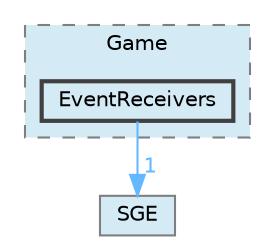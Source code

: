 digraph "src/Game/EventReceivers"
{
 // LATEX_PDF_SIZE
  bgcolor="transparent";
  edge [fontname=Helvetica,fontsize=10,labelfontname=Helvetica,labelfontsize=10];
  node [fontname=Helvetica,fontsize=10,shape=box,height=0.2,width=0.4];
  compound=true
  subgraph clusterdir_b43036362fece0f978c3c8156df55d19 {
    graph [ bgcolor="#d4ebf6", pencolor="grey50", label="Game", fontname=Helvetica,fontsize=10 style="filled,dashed", URL="dir_b43036362fece0f978c3c8156df55d19.html",tooltip=""]
  dir_99b5c9578d1abe325be387a7a9e006ae [label="EventReceivers", fillcolor="#d4ebf6", color="grey25", style="filled,bold", URL="dir_99b5c9578d1abe325be387a7a9e006ae.html",tooltip=""];
  }
  dir_dafca7420d63a6464529a0509014eb92 [label="SGE", fillcolor="#d4ebf6", color="grey50", style="filled", URL="dir_dafca7420d63a6464529a0509014eb92.html",tooltip=""];
  dir_99b5c9578d1abe325be387a7a9e006ae->dir_dafca7420d63a6464529a0509014eb92 [headlabel="1", labeldistance=1.5 headhref="dir_000002_000010.html" href="dir_000002_000010.html" color="steelblue1" fontcolor="steelblue1"];
}
